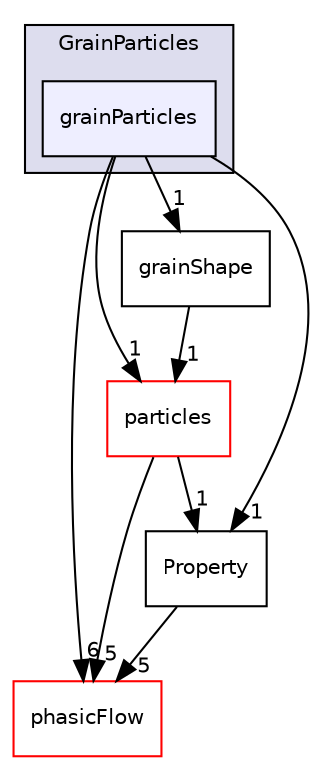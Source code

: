 digraph "src/Particles/GrainParticles/grainParticles" {
  compound=true
  node [ fontsize="10", fontname="Helvetica"];
  edge [ labelfontsize="10", labelfontname="Helvetica"];
  subgraph clusterdir_235fea78dcb80d617f7ea9245e30dcf9 {
    graph [ bgcolor="#ddddee", pencolor="black", label="GrainParticles" fontname="Helvetica", fontsize="10", URL="dir_235fea78dcb80d617f7ea9245e30dcf9.html"]
  dir_c4d10172c883cfe301231479692c0dda [shape=box, label="grainParticles", style="filled", fillcolor="#eeeeff", pencolor="black", URL="dir_c4d10172c883cfe301231479692c0dda.html"];
  }
  dir_b351bcc3c60d144476bd2e30437abfde [shape=box label="particles" fillcolor="white" style="filled" color="red" URL="dir_b351bcc3c60d144476bd2e30437abfde.html"];
  dir_cd7a5046d028e114fc17b2ebc2bd02d2 [shape=box label="phasicFlow" fillcolor="white" style="filled" color="red" URL="dir_cd7a5046d028e114fc17b2ebc2bd02d2.html"];
  dir_ae6d06344b508c00eebca750969a2aa6 [shape=box label="Property" URL="dir_ae6d06344b508c00eebca750969a2aa6.html"];
  dir_a8846d28eecd75790586c0a45a85af0b [shape=box label="grainShape" URL="dir_a8846d28eecd75790586c0a45a85af0b.html"];
  dir_c4d10172c883cfe301231479692c0dda->dir_b351bcc3c60d144476bd2e30437abfde [headlabel="1", labeldistance=1.5 headhref="dir_000066_000075.html"];
  dir_c4d10172c883cfe301231479692c0dda->dir_cd7a5046d028e114fc17b2ebc2bd02d2 [headlabel="6", labeldistance=1.5 headhref="dir_000066_000031.html"];
  dir_c4d10172c883cfe301231479692c0dda->dir_ae6d06344b508c00eebca750969a2aa6 [headlabel="1", labeldistance=1.5 headhref="dir_000066_000180.html"];
  dir_c4d10172c883cfe301231479692c0dda->dir_a8846d28eecd75790586c0a45a85af0b [headlabel="1", labeldistance=1.5 headhref="dir_000066_000067.html"];
  dir_b351bcc3c60d144476bd2e30437abfde->dir_cd7a5046d028e114fc17b2ebc2bd02d2 [headlabel="5", labeldistance=1.5 headhref="dir_000075_000031.html"];
  dir_b351bcc3c60d144476bd2e30437abfde->dir_ae6d06344b508c00eebca750969a2aa6 [headlabel="1", labeldistance=1.5 headhref="dir_000075_000180.html"];
  dir_ae6d06344b508c00eebca750969a2aa6->dir_cd7a5046d028e114fc17b2ebc2bd02d2 [headlabel="5", labeldistance=1.5 headhref="dir_000180_000031.html"];
  dir_a8846d28eecd75790586c0a45a85af0b->dir_b351bcc3c60d144476bd2e30437abfde [headlabel="1", labeldistance=1.5 headhref="dir_000067_000075.html"];
}
